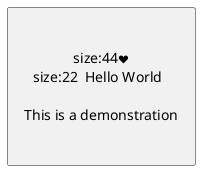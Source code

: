 @startuml
skinparam monochrome true
skinparam defaultTextAlignment center
!procedure $layout($shape, $name, $openiconic, $headline, $description)
$shape $name as "\n\nsize:44<&$openiconic>\nsize:22<U+00A0><U+00A0>$headline<U+00A0><U+00A0>\n\n<U+00A0><U+00A0>$description<U+00A0><U+00A0>\n\n"
!endprocedure


$layout(card, MyCard, heart, "Hello World", "This is a demonstration")


@enduml
